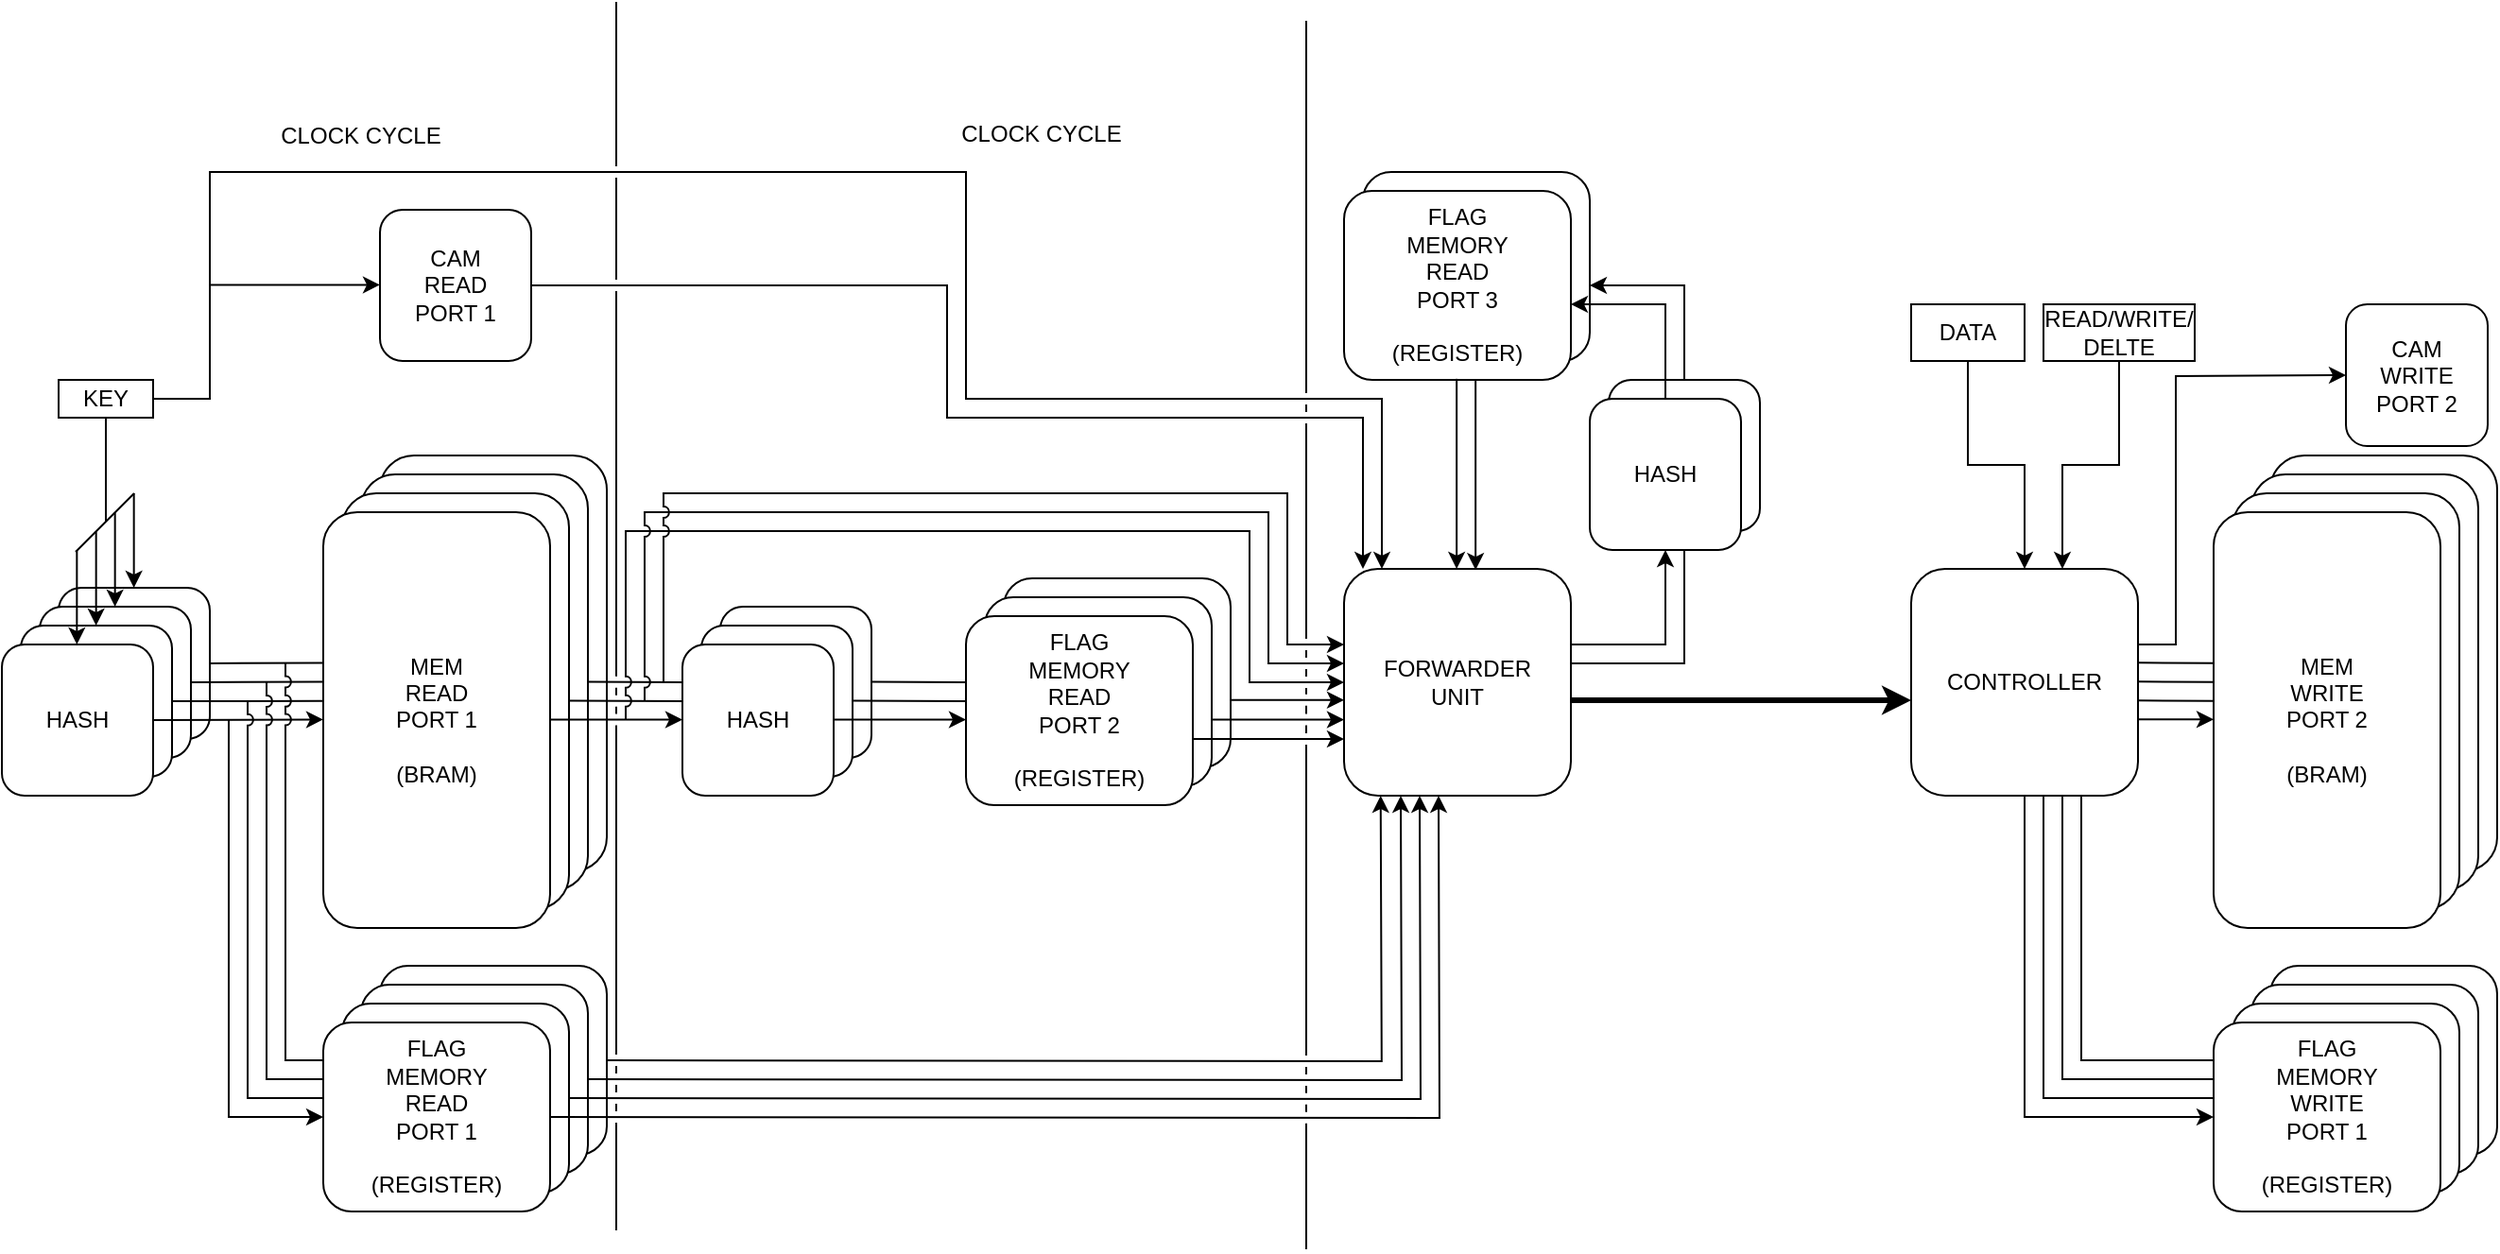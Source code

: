 <mxfile version="26.0.3">
  <diagram name="Seite-1" id="PbYd9qkl-mRTcmLGBThO">
    <mxGraphModel dx="1134" dy="620" grid="1" gridSize="10" guides="1" tooltips="1" connect="1" arrows="1" fold="1" page="1" pageScale="1" pageWidth="827" pageHeight="1169" math="0" shadow="0">
      <root>
        <mxCell id="0" />
        <mxCell id="1" parent="0" />
        <mxCell id="P8xasDIldp5LhnLOjuPv-53" value="MEM i&lt;div&gt;READ&lt;/div&gt;&lt;div&gt;PORT 1&lt;/div&gt;&lt;div&gt;&lt;br&gt;&lt;/div&gt;&lt;div&gt;&lt;span style=&quot;color: rgba(0, 0, 0, 0); font-family: monospace; font-size: 0px; text-align: start; text-wrap: nowrap; background-color: initial;&quot;&gt;%3CmxGraphModel%3E%3Croot%3E%3CmxCell%20id%3D%220%22%2F%3E%3CmxCell%20id%3D%221%22%20parent%3D%220%22%2F%3E%3CmxCell%20id%3D%222%22%20value%3D%22MEM%20i%26lt%3Bdiv%26gt%3BWRITE%26lt%3B%2Fdiv%26gt%3B%26lt%3Bdiv%26gt%3BPORT%201%26lt%3B%2Fdiv%26gt%3B%26lt%3Bdiv%26gt%3B%26lt%3Bbr%26gt%3B%26lt%3B%2Fdiv%26gt%3B%26lt%3Bdiv%26gt%3B(BRAM)%26lt%3B%2Fdiv%26gt%3B%22%20style%3D%22rounded%3D1%3BwhiteSpace%3Dwrap%3Bhtml%3D1%3B%22%20vertex%3D%221%22%20parent%3D%221%22%3E%3CmxGeometry%20x%3D%22810%22%20y%3D%22180%22%20width%3D%22120%22%20height%3D%22210%22%20as%3D%22geometry%22%2F%3E%3C%2FmxCell%3E%3C%2Froot%3E%3C%2FmxGraphModel%3E&lt;/span&gt;(BRAM)&lt;/div&gt;" style="rounded=1;whiteSpace=wrap;html=1;" vertex="1" parent="1">
          <mxGeometry x="450" y="790" width="120" height="220" as="geometry" />
        </mxCell>
        <mxCell id="P8xasDIldp5LhnLOjuPv-54" value="MEM i&lt;div&gt;READ&lt;/div&gt;&lt;div&gt;PORT 1&lt;/div&gt;&lt;div&gt;&lt;br&gt;&lt;/div&gt;&lt;div&gt;&lt;span style=&quot;color: rgba(0, 0, 0, 0); font-family: monospace; font-size: 0px; text-align: start; text-wrap: nowrap; background-color: initial;&quot;&gt;%3CmxGraphModel%3E%3Croot%3E%3CmxCell%20id%3D%220%22%2F%3E%3CmxCell%20id%3D%221%22%20parent%3D%220%22%2F%3E%3CmxCell%20id%3D%222%22%20value%3D%22MEM%20i%26lt%3Bdiv%26gt%3BWRITE%26lt%3B%2Fdiv%26gt%3B%26lt%3Bdiv%26gt%3BPORT%201%26lt%3B%2Fdiv%26gt%3B%26lt%3Bdiv%26gt%3B%26lt%3Bbr%26gt%3B%26lt%3B%2Fdiv%26gt%3B%26lt%3Bdiv%26gt%3B(BRAM)%26lt%3B%2Fdiv%26gt%3B%22%20style%3D%22rounded%3D1%3BwhiteSpace%3Dwrap%3Bhtml%3D1%3B%22%20vertex%3D%221%22%20parent%3D%221%22%3E%3CmxGeometry%20x%3D%22810%22%20y%3D%22180%22%20width%3D%22120%22%20height%3D%22210%22%20as%3D%22geometry%22%2F%3E%3C%2FmxCell%3E%3C%2Froot%3E%3C%2FmxGraphModel%3E&lt;/span&gt;(BRAM)&lt;/div&gt;" style="rounded=1;whiteSpace=wrap;html=1;" vertex="1" parent="1">
          <mxGeometry x="440" y="800" width="120" height="220" as="geometry" />
        </mxCell>
        <mxCell id="P8xasDIldp5LhnLOjuPv-55" value="CONTROLLER" style="rounded=1;whiteSpace=wrap;html=1;" vertex="1" parent="1">
          <mxGeometry x="1260" y="850" width="120" height="120" as="geometry" />
        </mxCell>
        <mxCell id="P8xasDIldp5LhnLOjuPv-56" value="MEM i&lt;div&gt;READ&lt;/div&gt;&lt;div&gt;PORT 1&lt;/div&gt;&lt;div&gt;&lt;br&gt;&lt;/div&gt;&lt;div&gt;&lt;span style=&quot;color: rgba(0, 0, 0, 0); font-family: monospace; font-size: 0px; text-align: start; text-wrap: nowrap; background-color: initial;&quot;&gt;%3CmxGraphModel%3E%3Croot%3E%3CmxCell%20id%3D%220%22%2F%3E%3CmxCell%20id%3D%221%22%20parent%3D%220%22%2F%3E%3CmxCell%20id%3D%222%22%20value%3D%22MEM%20i%26lt%3Bdiv%26gt%3BWRITE%26lt%3B%2Fdiv%26gt%3B%26lt%3Bdiv%26gt%3BPORT%201%26lt%3B%2Fdiv%26gt%3B%26lt%3Bdiv%26gt%3B%26lt%3Bbr%26gt%3B%26lt%3B%2Fdiv%26gt%3B%26lt%3Bdiv%26gt%3B(BRAM)%26lt%3B%2Fdiv%26gt%3B%22%20style%3D%22rounded%3D1%3BwhiteSpace%3Dwrap%3Bhtml%3D1%3B%22%20vertex%3D%221%22%20parent%3D%221%22%3E%3CmxGeometry%20x%3D%22810%22%20y%3D%22180%22%20width%3D%22120%22%20height%3D%22210%22%20as%3D%22geometry%22%2F%3E%3C%2FmxCell%3E%3C%2Froot%3E%3C%2FmxGraphModel%3E&lt;/span&gt;(BRAM)&lt;/div&gt;" style="rounded=1;whiteSpace=wrap;html=1;" vertex="1" parent="1">
          <mxGeometry x="430" y="810" width="120" height="220" as="geometry" />
        </mxCell>
        <mxCell id="P8xasDIldp5LhnLOjuPv-57" value="MEM&lt;div&gt;READ&lt;/div&gt;&lt;div&gt;PORT 1&lt;/div&gt;&lt;div&gt;&lt;br&gt;&lt;/div&gt;&lt;div&gt;&lt;span style=&quot;color: rgba(0, 0, 0, 0); font-family: monospace; font-size: 0px; text-align: start; text-wrap: nowrap; background-color: initial;&quot;&gt;%3CmxGraphModel%3E%3Croot%3E%3CmxCell%20id%3D%220%22%2F%3E%3CmxCell%20id%3D%221%22%20parent%3D%220%22%2F%3E%3CmxCell%20id%3D%222%22%20value%3D%22MEM%20i%26lt%3Bdiv%26gt%3BWRITE%26lt%3B%2Fdiv%26gt%3B%26lt%3Bdiv%26gt%3BPORT%201%26lt%3B%2Fdiv%26gt%3B%26lt%3Bdiv%26gt%3B%26lt%3Bbr%26gt%3B%26lt%3B%2Fdiv%26gt%3B%26lt%3Bdiv%26gt%3B(BRAM)%26lt%3B%2Fdiv%26gt%3B%22%20style%3D%22rounded%3D1%3BwhiteSpace%3Dwrap%3Bhtml%3D1%3B%22%20vertex%3D%221%22%20parent%3D%221%22%3E%3CmxGeometry%20x%3D%22810%22%20y%3D%22180%22%20width%3D%22120%22%20height%3D%22210%22%20as%3D%22geometry%22%2F%3E%3C%2FmxCell%3E%3C%2Froot%3E%3C%2FmxGraphModel%3E&lt;/span&gt;(BRAM)&lt;/div&gt;" style="rounded=1;whiteSpace=wrap;html=1;" vertex="1" parent="1">
          <mxGeometry x="420" y="820" width="120" height="220" as="geometry" />
        </mxCell>
        <mxCell id="P8xasDIldp5LhnLOjuPv-58" value="HASH" style="rounded=1;whiteSpace=wrap;html=1;" vertex="1" parent="1">
          <mxGeometry x="280" y="860" width="80" height="80" as="geometry" />
        </mxCell>
        <mxCell id="P8xasDIldp5LhnLOjuPv-59" value="HASH" style="rounded=1;whiteSpace=wrap;html=1;" vertex="1" parent="1">
          <mxGeometry x="270" y="870" width="80" height="80" as="geometry" />
        </mxCell>
        <mxCell id="P8xasDIldp5LhnLOjuPv-60" value="HASH" style="rounded=1;whiteSpace=wrap;html=1;" vertex="1" parent="1">
          <mxGeometry x="260" y="880" width="80" height="80" as="geometry" />
        </mxCell>
        <mxCell id="P8xasDIldp5LhnLOjuPv-61" value="HASH" style="rounded=1;whiteSpace=wrap;html=1;" vertex="1" parent="1">
          <mxGeometry x="250" y="890" width="80" height="80" as="geometry" />
        </mxCell>
        <mxCell id="P8xasDIldp5LhnLOjuPv-62" value="MEM i&lt;div&gt;READ&lt;/div&gt;&lt;div&gt;PORT 1&lt;/div&gt;&lt;div&gt;&lt;br&gt;&lt;/div&gt;&lt;div&gt;&lt;span style=&quot;color: rgba(0, 0, 0, 0); font-family: monospace; font-size: 0px; text-align: start; text-wrap: nowrap; background-color: initial;&quot;&gt;%3CmxGraphModel%3E%3Croot%3E%3CmxCell%20id%3D%220%22%2F%3E%3CmxCell%20id%3D%221%22%20parent%3D%220%22%2F%3E%3CmxCell%20id%3D%222%22%20value%3D%22MEM%20i%26lt%3Bdiv%26gt%3BWRITE%26lt%3B%2Fdiv%26gt%3B%26lt%3Bdiv%26gt%3BPORT%201%26lt%3B%2Fdiv%26gt%3B%26lt%3Bdiv%26gt%3B%26lt%3Bbr%26gt%3B%26lt%3B%2Fdiv%26gt%3B%26lt%3Bdiv%26gt%3B(BRAM)%26lt%3B%2Fdiv%26gt%3B%22%20style%3D%22rounded%3D1%3BwhiteSpace%3Dwrap%3Bhtml%3D1%3B%22%20vertex%3D%221%22%20parent%3D%221%22%3E%3CmxGeometry%20x%3D%22810%22%20y%3D%22180%22%20width%3D%22120%22%20height%3D%22210%22%20as%3D%22geometry%22%2F%3E%3C%2FmxCell%3E%3C%2Froot%3E%3C%2FmxGraphModel%3E&lt;/span&gt;(BRAM)&lt;/div&gt;" style="rounded=1;whiteSpace=wrap;html=1;" vertex="1" parent="1">
          <mxGeometry x="1450" y="790" width="120" height="220" as="geometry" />
        </mxCell>
        <mxCell id="P8xasDIldp5LhnLOjuPv-63" value="MEM i&lt;div&gt;READ&lt;/div&gt;&lt;div&gt;PORT 1&lt;/div&gt;&lt;div&gt;&lt;br&gt;&lt;/div&gt;&lt;div&gt;&lt;span style=&quot;color: rgba(0, 0, 0, 0); font-family: monospace; font-size: 0px; text-align: start; text-wrap: nowrap; background-color: initial;&quot;&gt;%3CmxGraphModel%3E%3Croot%3E%3CmxCell%20id%3D%220%22%2F%3E%3CmxCell%20id%3D%221%22%20parent%3D%220%22%2F%3E%3CmxCell%20id%3D%222%22%20value%3D%22MEM%20i%26lt%3Bdiv%26gt%3BWRITE%26lt%3B%2Fdiv%26gt%3B%26lt%3Bdiv%26gt%3BPORT%201%26lt%3B%2Fdiv%26gt%3B%26lt%3Bdiv%26gt%3B%26lt%3Bbr%26gt%3B%26lt%3B%2Fdiv%26gt%3B%26lt%3Bdiv%26gt%3B(BRAM)%26lt%3B%2Fdiv%26gt%3B%22%20style%3D%22rounded%3D1%3BwhiteSpace%3Dwrap%3Bhtml%3D1%3B%22%20vertex%3D%221%22%20parent%3D%221%22%3E%3CmxGeometry%20x%3D%22810%22%20y%3D%22180%22%20width%3D%22120%22%20height%3D%22210%22%20as%3D%22geometry%22%2F%3E%3C%2FmxCell%3E%3C%2Froot%3E%3C%2FmxGraphModel%3E&lt;/span&gt;(BRAM)&lt;/div&gt;" style="rounded=1;whiteSpace=wrap;html=1;" vertex="1" parent="1">
          <mxGeometry x="1440" y="800" width="120" height="220" as="geometry" />
        </mxCell>
        <mxCell id="P8xasDIldp5LhnLOjuPv-64" value="MEM i&lt;div&gt;READ&lt;/div&gt;&lt;div&gt;PORT 1&lt;/div&gt;&lt;div&gt;&lt;br&gt;&lt;/div&gt;&lt;div&gt;&lt;span style=&quot;color: rgba(0, 0, 0, 0); font-family: monospace; font-size: 0px; text-align: start; text-wrap: nowrap; background-color: initial;&quot;&gt;%3CmxGraphModel%3E%3Croot%3E%3CmxCell%20id%3D%220%22%2F%3E%3CmxCell%20id%3D%221%22%20parent%3D%220%22%2F%3E%3CmxCell%20id%3D%222%22%20value%3D%22MEM%20i%26lt%3Bdiv%26gt%3BWRITE%26lt%3B%2Fdiv%26gt%3B%26lt%3Bdiv%26gt%3BPORT%201%26lt%3B%2Fdiv%26gt%3B%26lt%3Bdiv%26gt%3B%26lt%3Bbr%26gt%3B%26lt%3B%2Fdiv%26gt%3B%26lt%3Bdiv%26gt%3B(BRAM)%26lt%3B%2Fdiv%26gt%3B%22%20style%3D%22rounded%3D1%3BwhiteSpace%3Dwrap%3Bhtml%3D1%3B%22%20vertex%3D%221%22%20parent%3D%221%22%3E%3CmxGeometry%20x%3D%22810%22%20y%3D%22180%22%20width%3D%22120%22%20height%3D%22210%22%20as%3D%22geometry%22%2F%3E%3C%2FmxCell%3E%3C%2Froot%3E%3C%2FmxGraphModel%3E&lt;/span&gt;(BRAM)&lt;/div&gt;" style="rounded=1;whiteSpace=wrap;html=1;" vertex="1" parent="1">
          <mxGeometry x="1430" y="810" width="120" height="220" as="geometry" />
        </mxCell>
        <mxCell id="P8xasDIldp5LhnLOjuPv-65" value="MEM&lt;div&gt;WRITE&lt;/div&gt;&lt;div&gt;PORT 2&lt;/div&gt;&lt;div&gt;&lt;br&gt;&lt;/div&gt;&lt;div&gt;&lt;span style=&quot;color: rgba(0, 0, 0, 0); font-family: monospace; font-size: 0px; text-align: start; text-wrap: nowrap; background-color: initial;&quot;&gt;%3CmxGraphModel%3E%3Croot%3E%3CmxCell%20id%3D%220%22%2F%3E%3CmxCell%20id%3D%221%22%20parent%3D%220%22%2F%3E%3CmxCell%20id%3D%222%22%20value%3D%22MEM%20i%26lt%3Bdiv%26gt%3BWRITE%26lt%3B%2Fdiv%26gt%3B%26lt%3Bdiv%26gt%3BPORT%201%26lt%3B%2Fdiv%26gt%3B%26lt%3Bdiv%26gt%3B%26lt%3Bbr%26gt%3B%26lt%3B%2Fdiv%26gt%3B%26lt%3Bdiv%26gt%3B(BRAM)%26lt%3B%2Fdiv%26gt%3B%22%20style%3D%22rounded%3D1%3BwhiteSpace%3Dwrap%3Bhtml%3D1%3B%22%20vertex%3D%221%22%20parent%3D%221%22%3E%3CmxGeometry%20x%3D%22810%22%20y%3D%22180%22%20width%3D%22120%22%20height%3D%22210%22%20as%3D%22geometry%22%2F%3E%3C%2FmxCell%3E%3C%2Froot%3E%3C%2FmxGraphModel%3E&lt;/span&gt;(BRAM)&lt;/div&gt;" style="rounded=1;whiteSpace=wrap;html=1;" vertex="1" parent="1">
          <mxGeometry x="1420" y="820" width="120" height="220" as="geometry" />
        </mxCell>
        <mxCell id="P8xasDIldp5LhnLOjuPv-66" value="FLAG&lt;div&gt;MEMORY&lt;/div&gt;&lt;div&gt;READ&lt;/div&gt;&lt;div&gt;PORT 1&lt;/div&gt;&lt;div&gt;&lt;br&gt;&lt;/div&gt;&lt;div&gt;(REGISTER)&lt;/div&gt;" style="rounded=1;whiteSpace=wrap;html=1;" vertex="1" parent="1">
          <mxGeometry x="780" y="855" width="120" height="100" as="geometry" />
        </mxCell>
        <mxCell id="P8xasDIldp5LhnLOjuPv-67" value="FLAG&lt;div&gt;MEMORY&lt;/div&gt;&lt;div&gt;READ&lt;/div&gt;&lt;div&gt;PORT 1&lt;/div&gt;&lt;div&gt;&lt;br&gt;&lt;/div&gt;&lt;div&gt;(REGISTER)&lt;/div&gt;" style="rounded=1;whiteSpace=wrap;html=1;" vertex="1" parent="1">
          <mxGeometry x="770" y="865" width="120" height="100" as="geometry" />
        </mxCell>
        <mxCell id="P8xasDIldp5LhnLOjuPv-68" value="FLAG&lt;div&gt;MEMORY&lt;/div&gt;&lt;div&gt;READ&lt;/div&gt;&lt;div&gt;PORT 2&lt;/div&gt;&lt;div&gt;&lt;br&gt;&lt;/div&gt;&lt;div&gt;(REGISTER)&lt;/div&gt;" style="rounded=1;whiteSpace=wrap;html=1;" vertex="1" parent="1">
          <mxGeometry x="760" y="875" width="120" height="100" as="geometry" />
        </mxCell>
        <mxCell id="P8xasDIldp5LhnLOjuPv-69" value="FLAG&lt;div&gt;MEMORY&lt;/div&gt;&lt;div&gt;READ&lt;/div&gt;&lt;div&gt;PORT 1&lt;/div&gt;&lt;div&gt;&lt;br&gt;&lt;/div&gt;&lt;div&gt;(REGISTER)&lt;/div&gt;" style="rounded=1;whiteSpace=wrap;html=1;" vertex="1" parent="1">
          <mxGeometry x="450" y="1060" width="120" height="100" as="geometry" />
        </mxCell>
        <mxCell id="P8xasDIldp5LhnLOjuPv-70" value="FLAG&lt;div&gt;MEMORY&lt;/div&gt;&lt;div&gt;READ&lt;/div&gt;&lt;div&gt;PORT 1&lt;/div&gt;&lt;div&gt;&lt;br&gt;&lt;/div&gt;&lt;div&gt;(REGISTER)&lt;/div&gt;" style="rounded=1;whiteSpace=wrap;html=1;" vertex="1" parent="1">
          <mxGeometry x="440" y="1070" width="120" height="100" as="geometry" />
        </mxCell>
        <mxCell id="P8xasDIldp5LhnLOjuPv-71" value="FLAG&lt;div&gt;MEMORY&lt;/div&gt;&lt;div&gt;READ&lt;/div&gt;&lt;div&gt;PORT 1&lt;/div&gt;&lt;div&gt;&lt;br&gt;&lt;/div&gt;&lt;div&gt;(REGISTER)&lt;/div&gt;" style="rounded=1;whiteSpace=wrap;html=1;" vertex="1" parent="1">
          <mxGeometry x="430" y="1080" width="120" height="100" as="geometry" />
        </mxCell>
        <mxCell id="P8xasDIldp5LhnLOjuPv-72" value="FLAG&lt;div&gt;MEMORY&lt;/div&gt;&lt;div&gt;READ&lt;/div&gt;&lt;div&gt;PORT 1&lt;/div&gt;&lt;div&gt;&lt;br&gt;&lt;/div&gt;&lt;div&gt;(REGISTER)&lt;/div&gt;" style="rounded=1;whiteSpace=wrap;html=1;" vertex="1" parent="1">
          <mxGeometry x="420" y="1090" width="120" height="100" as="geometry" />
        </mxCell>
        <mxCell id="P8xasDIldp5LhnLOjuPv-73" value="FLAG&lt;div&gt;MEMORY&lt;/div&gt;&lt;div&gt;READ&lt;/div&gt;&lt;div&gt;PORT 1&lt;/div&gt;&lt;div&gt;&lt;br&gt;&lt;/div&gt;&lt;div&gt;(REGISTER)&lt;/div&gt;" style="rounded=1;whiteSpace=wrap;html=1;" vertex="1" parent="1">
          <mxGeometry x="1450" y="1060" width="120" height="100" as="geometry" />
        </mxCell>
        <mxCell id="P8xasDIldp5LhnLOjuPv-74" value="FLAG&lt;div&gt;MEMORY&lt;/div&gt;&lt;div&gt;READ&lt;/div&gt;&lt;div&gt;PORT 1&lt;/div&gt;&lt;div&gt;&lt;br&gt;&lt;/div&gt;&lt;div&gt;(REGISTER)&lt;/div&gt;" style="rounded=1;whiteSpace=wrap;html=1;" vertex="1" parent="1">
          <mxGeometry x="1440" y="1070" width="120" height="100" as="geometry" />
        </mxCell>
        <mxCell id="P8xasDIldp5LhnLOjuPv-75" value="FLAG&lt;div&gt;MEMORY&lt;/div&gt;&lt;div&gt;READ&lt;/div&gt;&lt;div&gt;PORT 1&lt;/div&gt;&lt;div&gt;&lt;br&gt;&lt;/div&gt;&lt;div&gt;(REGISTER)&lt;/div&gt;" style="rounded=1;whiteSpace=wrap;html=1;" vertex="1" parent="1">
          <mxGeometry x="1430" y="1080" width="120" height="100" as="geometry" />
        </mxCell>
        <mxCell id="P8xasDIldp5LhnLOjuPv-76" value="FLAG&lt;div&gt;MEMORY&lt;/div&gt;&lt;div&gt;WRITE&lt;/div&gt;&lt;div&gt;PORT 1&lt;/div&gt;&lt;div&gt;&lt;br&gt;&lt;/div&gt;&lt;div&gt;(REGISTER)&lt;/div&gt;" style="rounded=1;whiteSpace=wrap;html=1;" vertex="1" parent="1">
          <mxGeometry x="1420" y="1090" width="120" height="100" as="geometry" />
        </mxCell>
        <mxCell id="P8xasDIldp5LhnLOjuPv-77" value="HASH" style="rounded=1;whiteSpace=wrap;html=1;" vertex="1" parent="1">
          <mxGeometry x="630" y="870" width="80" height="80" as="geometry" />
        </mxCell>
        <mxCell id="P8xasDIldp5LhnLOjuPv-78" value="HASH" style="rounded=1;whiteSpace=wrap;html=1;" vertex="1" parent="1">
          <mxGeometry x="620" y="880" width="80" height="80" as="geometry" />
        </mxCell>
        <mxCell id="P8xasDIldp5LhnLOjuPv-79" value="HASH" style="rounded=1;whiteSpace=wrap;html=1;" vertex="1" parent="1">
          <mxGeometry x="610" y="890" width="80" height="80" as="geometry" />
        </mxCell>
        <mxCell id="P8xasDIldp5LhnLOjuPv-80" value="" style="endArrow=classic;html=1;rounded=0;" edge="1" parent="1">
          <mxGeometry width="50" height="50" relative="1" as="geometry">
            <mxPoint x="540" y="929.8" as="sourcePoint" />
            <mxPoint x="610" y="929.8" as="targetPoint" />
          </mxGeometry>
        </mxCell>
        <mxCell id="P8xasDIldp5LhnLOjuPv-81" value="" style="endArrow=none;html=1;rounded=0;" edge="1" parent="1">
          <mxGeometry width="50" height="50" relative="1" as="geometry">
            <mxPoint x="550" y="919.8" as="sourcePoint" />
            <mxPoint x="610" y="920" as="targetPoint" />
          </mxGeometry>
        </mxCell>
        <mxCell id="P8xasDIldp5LhnLOjuPv-82" value="" style="endArrow=none;html=1;rounded=0;" edge="1" parent="1">
          <mxGeometry width="50" height="50" relative="1" as="geometry">
            <mxPoint x="560" y="909.8" as="sourcePoint" />
            <mxPoint x="610" y="910" as="targetPoint" />
          </mxGeometry>
        </mxCell>
        <mxCell id="P8xasDIldp5LhnLOjuPv-83" value="" style="endArrow=none;html=1;rounded=0;" edge="1" parent="1">
          <mxGeometry width="50" height="50" relative="1" as="geometry">
            <mxPoint x="340" y="920" as="sourcePoint" />
            <mxPoint x="420" y="919.91" as="targetPoint" />
          </mxGeometry>
        </mxCell>
        <mxCell id="P8xasDIldp5LhnLOjuPv-84" value="" style="endArrow=classic;html=1;rounded=0;" edge="1" parent="1">
          <mxGeometry width="50" height="50" relative="1" as="geometry">
            <mxPoint x="330" y="930" as="sourcePoint" />
            <mxPoint x="420" y="929.71" as="targetPoint" />
          </mxGeometry>
        </mxCell>
        <mxCell id="P8xasDIldp5LhnLOjuPv-85" value="" style="endArrow=none;html=1;rounded=0;" edge="1" parent="1">
          <mxGeometry width="50" height="50" relative="1" as="geometry">
            <mxPoint x="360" y="900" as="sourcePoint" />
            <mxPoint x="420" y="899.71" as="targetPoint" />
          </mxGeometry>
        </mxCell>
        <mxCell id="P8xasDIldp5LhnLOjuPv-86" value="" style="endArrow=none;html=1;rounded=0;" edge="1" parent="1">
          <mxGeometry width="50" height="50" relative="1" as="geometry">
            <mxPoint x="350" y="910" as="sourcePoint" />
            <mxPoint x="420" y="909.71" as="targetPoint" />
          </mxGeometry>
        </mxCell>
        <mxCell id="P8xasDIldp5LhnLOjuPv-87" value="" style="endArrow=classic;html=1;rounded=0;" edge="1" parent="1">
          <mxGeometry width="50" height="50" relative="1" as="geometry">
            <mxPoint x="690" y="929.76" as="sourcePoint" />
            <mxPoint x="760" y="929.76" as="targetPoint" />
          </mxGeometry>
        </mxCell>
        <mxCell id="P8xasDIldp5LhnLOjuPv-88" value="" style="endArrow=none;html=1;rounded=0;" edge="1" parent="1">
          <mxGeometry width="50" height="50" relative="1" as="geometry">
            <mxPoint x="700" y="919.76" as="sourcePoint" />
            <mxPoint x="760" y="919.96" as="targetPoint" />
          </mxGeometry>
        </mxCell>
        <mxCell id="P8xasDIldp5LhnLOjuPv-89" value="" style="endArrow=none;html=1;rounded=0;" edge="1" parent="1">
          <mxGeometry width="50" height="50" relative="1" as="geometry">
            <mxPoint x="710" y="909.76" as="sourcePoint" />
            <mxPoint x="760" y="909.96" as="targetPoint" />
          </mxGeometry>
        </mxCell>
        <mxCell id="P8xasDIldp5LhnLOjuPv-90" value="" style="endArrow=classic;html=1;rounded=0;" edge="1" parent="1">
          <mxGeometry width="50" height="50" relative="1" as="geometry">
            <mxPoint x="880" y="940.0" as="sourcePoint" />
            <mxPoint x="960" y="940.0" as="targetPoint" />
          </mxGeometry>
        </mxCell>
        <mxCell id="P8xasDIldp5LhnLOjuPv-91" value="" style="endArrow=classic;html=1;rounded=0;" edge="1" parent="1">
          <mxGeometry width="50" height="50" relative="1" as="geometry">
            <mxPoint x="890" y="929.79" as="sourcePoint" />
            <mxPoint x="960" y="929.79" as="targetPoint" />
          </mxGeometry>
        </mxCell>
        <mxCell id="P8xasDIldp5LhnLOjuPv-92" value="" style="endArrow=classic;html=1;rounded=0;" edge="1" parent="1">
          <mxGeometry width="50" height="50" relative="1" as="geometry">
            <mxPoint x="900" y="919.37" as="sourcePoint" />
            <mxPoint x="960" y="919.37" as="targetPoint" />
          </mxGeometry>
        </mxCell>
        <mxCell id="P8xasDIldp5LhnLOjuPv-93" value="" style="endArrow=classic;html=1;rounded=0;edgeStyle=orthogonalEdgeStyle;entryX=0.176;entryY=1.001;entryDx=0;entryDy=0;entryPerimeter=0;" edge="1" parent="1">
          <mxGeometry width="50" height="50" relative="1" as="geometry">
            <mxPoint x="570" y="1110" as="sourcePoint" />
            <mxPoint x="979.36" y="970" as="targetPoint" />
          </mxGeometry>
        </mxCell>
        <mxCell id="P8xasDIldp5LhnLOjuPv-94" value="" style="endArrow=classic;html=1;rounded=0;edgeStyle=orthogonalEdgeStyle;" edge="1" parent="1">
          <mxGeometry width="50" height="50" relative="1" as="geometry">
            <mxPoint x="560" y="1120" as="sourcePoint" />
            <mxPoint x="990" y="970" as="targetPoint" />
          </mxGeometry>
        </mxCell>
        <mxCell id="P8xasDIldp5LhnLOjuPv-95" value="" style="endArrow=classic;html=1;rounded=0;edgeStyle=orthogonalEdgeStyle;" edge="1" parent="1">
          <mxGeometry width="50" height="50" relative="1" as="geometry">
            <mxPoint x="550" y="1130" as="sourcePoint" />
            <mxPoint x="1000" y="970" as="targetPoint" />
          </mxGeometry>
        </mxCell>
        <mxCell id="P8xasDIldp5LhnLOjuPv-96" value="" style="endArrow=classic;html=1;rounded=0;edgeStyle=orthogonalEdgeStyle;" edge="1" parent="1">
          <mxGeometry width="50" height="50" relative="1" as="geometry">
            <mxPoint x="540" y="1140" as="sourcePoint" />
            <mxPoint x="1010" y="970" as="targetPoint" />
          </mxGeometry>
        </mxCell>
        <mxCell id="P8xasDIldp5LhnLOjuPv-97" value="" style="endArrow=none;html=1;rounded=0;startArrow=classic;startFill=1;" edge="1" parent="1">
          <mxGeometry width="50" height="50" relative="1" as="geometry">
            <mxPoint x="1420" y="1140" as="sourcePoint" />
            <mxPoint x="1320" y="970" as="targetPoint" />
            <Array as="points">
              <mxPoint x="1320" y="1140" />
            </Array>
          </mxGeometry>
        </mxCell>
        <mxCell id="P8xasDIldp5LhnLOjuPv-98" value="" style="endArrow=classic;html=1;rounded=0;" edge="1" parent="1">
          <mxGeometry width="50" height="50" relative="1" as="geometry">
            <mxPoint x="1380" y="929.66" as="sourcePoint" />
            <mxPoint x="1420" y="929.66" as="targetPoint" />
          </mxGeometry>
        </mxCell>
        <mxCell id="P8xasDIldp5LhnLOjuPv-99" value="" style="endArrow=none;html=1;rounded=0;" edge="1" parent="1">
          <mxGeometry width="50" height="50" relative="1" as="geometry">
            <mxPoint x="1380" y="919.66" as="sourcePoint" />
            <mxPoint x="1420" y="919.86" as="targetPoint" />
          </mxGeometry>
        </mxCell>
        <mxCell id="P8xasDIldp5LhnLOjuPv-100" value="" style="endArrow=none;html=1;rounded=0;" edge="1" parent="1">
          <mxGeometry width="50" height="50" relative="1" as="geometry">
            <mxPoint x="1380" y="909.66" as="sourcePoint" />
            <mxPoint x="1420" y="909.86" as="targetPoint" />
          </mxGeometry>
        </mxCell>
        <mxCell id="P8xasDIldp5LhnLOjuPv-101" value="" style="endArrow=none;html=1;rounded=0;" edge="1" parent="1">
          <mxGeometry width="50" height="50" relative="1" as="geometry">
            <mxPoint x="1380" y="899.66" as="sourcePoint" />
            <mxPoint x="1420" y="899.86" as="targetPoint" />
          </mxGeometry>
        </mxCell>
        <mxCell id="P8xasDIldp5LhnLOjuPv-102" value="" style="endArrow=none;html=1;rounded=0;startArrow=none;startFill=0;" edge="1" parent="1">
          <mxGeometry width="50" height="50" relative="1" as="geometry">
            <mxPoint x="1420" y="1130" as="sourcePoint" />
            <mxPoint x="1330" y="970" as="targetPoint" />
            <Array as="points">
              <mxPoint x="1330" y="1130" />
            </Array>
          </mxGeometry>
        </mxCell>
        <mxCell id="P8xasDIldp5LhnLOjuPv-103" value="" style="endArrow=none;html=1;rounded=0;startArrow=none;startFill=0;" edge="1" parent="1">
          <mxGeometry width="50" height="50" relative="1" as="geometry">
            <mxPoint x="1420" y="1120" as="sourcePoint" />
            <mxPoint x="1340" y="970" as="targetPoint" />
            <Array as="points">
              <mxPoint x="1340" y="1120" />
            </Array>
          </mxGeometry>
        </mxCell>
        <mxCell id="P8xasDIldp5LhnLOjuPv-104" value="" style="endArrow=none;html=1;rounded=0;startArrow=none;startFill=0;" edge="1" parent="1">
          <mxGeometry width="50" height="50" relative="1" as="geometry">
            <mxPoint x="1420" y="1110" as="sourcePoint" />
            <mxPoint x="1350" y="970" as="targetPoint" />
            <Array as="points">
              <mxPoint x="1350" y="1110" />
            </Array>
          </mxGeometry>
        </mxCell>
        <mxCell id="P8xasDIldp5LhnLOjuPv-105" value="" style="endArrow=classic;html=1;rounded=0;" edge="1" parent="1">
          <mxGeometry width="50" height="50" relative="1" as="geometry">
            <mxPoint x="370" y="930" as="sourcePoint" />
            <mxPoint x="420" y="1140" as="targetPoint" />
            <Array as="points">
              <mxPoint x="370" y="1140" />
            </Array>
          </mxGeometry>
        </mxCell>
        <mxCell id="P8xasDIldp5LhnLOjuPv-106" value="" style="endArrow=none;html=1;rounded=0;endFill=0;startArrow=none;startFill=0;jumpStyle=arc;" edge="1" parent="1">
          <mxGeometry width="50" height="50" relative="1" as="geometry">
            <mxPoint x="380" y="920" as="sourcePoint" />
            <mxPoint x="420" y="1130" as="targetPoint" />
            <Array as="points">
              <mxPoint x="380" y="1130" />
            </Array>
          </mxGeometry>
        </mxCell>
        <mxCell id="P8xasDIldp5LhnLOjuPv-107" value="" style="endArrow=none;html=1;rounded=0;endFill=0;startArrow=none;startFill=0;jumpStyle=arc;" edge="1" parent="1">
          <mxGeometry width="50" height="50" relative="1" as="geometry">
            <mxPoint x="390" y="910" as="sourcePoint" />
            <mxPoint x="420" y="1120" as="targetPoint" />
            <Array as="points">
              <mxPoint x="390" y="1120" />
            </Array>
          </mxGeometry>
        </mxCell>
        <mxCell id="P8xasDIldp5LhnLOjuPv-108" value="" style="endArrow=none;html=1;rounded=0;endFill=0;startArrow=none;startFill=0;jumpStyle=arc;" edge="1" parent="1">
          <mxGeometry width="50" height="50" relative="1" as="geometry">
            <mxPoint x="400" y="900" as="sourcePoint" />
            <mxPoint x="420" y="1110" as="targetPoint" />
            <Array as="points">
              <mxPoint x="400" y="1110" />
            </Array>
          </mxGeometry>
        </mxCell>
        <mxCell id="P8xasDIldp5LhnLOjuPv-109" value="KEY" style="text;html=1;align=center;verticalAlign=middle;whiteSpace=wrap;rounded=0;" vertex="1" parent="1">
          <mxGeometry x="280" y="740" width="50" height="40" as="geometry" />
        </mxCell>
        <mxCell id="P8xasDIldp5LhnLOjuPv-110" value="" style="endArrow=none;html=1;rounded=0;" edge="1" parent="1">
          <mxGeometry width="50" height="50" relative="1" as="geometry">
            <mxPoint x="289" y="841" as="sourcePoint" />
            <mxPoint x="320" y="810" as="targetPoint" />
          </mxGeometry>
        </mxCell>
        <mxCell id="P8xasDIldp5LhnLOjuPv-111" value="" style="endArrow=classic;html=1;rounded=0;" edge="1" parent="1">
          <mxGeometry width="50" height="50" relative="1" as="geometry">
            <mxPoint x="289.67" y="840" as="sourcePoint" />
            <mxPoint x="289.67" y="890" as="targetPoint" />
          </mxGeometry>
        </mxCell>
        <mxCell id="P8xasDIldp5LhnLOjuPv-112" value="" style="endArrow=classic;html=1;rounded=0;" edge="1" parent="1">
          <mxGeometry width="50" height="50" relative="1" as="geometry">
            <mxPoint x="299.83" y="830" as="sourcePoint" />
            <mxPoint x="299.83" y="880" as="targetPoint" />
          </mxGeometry>
        </mxCell>
        <mxCell id="P8xasDIldp5LhnLOjuPv-113" value="" style="endArrow=classic;html=1;rounded=0;" edge="1" parent="1">
          <mxGeometry width="50" height="50" relative="1" as="geometry">
            <mxPoint x="309.83" y="820" as="sourcePoint" />
            <mxPoint x="309.83" y="870" as="targetPoint" />
          </mxGeometry>
        </mxCell>
        <mxCell id="P8xasDIldp5LhnLOjuPv-114" value="" style="endArrow=classic;html=1;rounded=0;" edge="1" parent="1">
          <mxGeometry width="50" height="50" relative="1" as="geometry">
            <mxPoint x="319.83" y="810" as="sourcePoint" />
            <mxPoint x="319.83" y="860" as="targetPoint" />
          </mxGeometry>
        </mxCell>
        <mxCell id="P8xasDIldp5LhnLOjuPv-115" value="" style="endArrow=none;html=1;rounded=0;entryX=0.5;entryY=1;entryDx=0;entryDy=0;" edge="1" parent="1" target="P8xasDIldp5LhnLOjuPv-120">
          <mxGeometry width="50" height="50" relative="1" as="geometry">
            <mxPoint x="305" y="825" as="sourcePoint" />
            <mxPoint x="305" y="772" as="targetPoint" />
          </mxGeometry>
        </mxCell>
        <mxCell id="P8xasDIldp5LhnLOjuPv-116" value="" style="endArrow=classic;html=1;rounded=0;" edge="1" parent="1">
          <mxGeometry width="50" height="50" relative="1" as="geometry">
            <mxPoint x="330" y="760" as="sourcePoint" />
            <mxPoint x="980" y="850" as="targetPoint" />
            <Array as="points">
              <mxPoint x="360" y="760" />
              <mxPoint x="360" y="640" />
              <mxPoint x="470" y="640" />
              <mxPoint x="580" y="640" />
              <mxPoint x="760" y="640" />
              <mxPoint x="760" y="720" />
              <mxPoint x="760" y="760" />
              <mxPoint x="980" y="760" />
            </Array>
          </mxGeometry>
        </mxCell>
        <mxCell id="P8xasDIldp5LhnLOjuPv-117" value="DATA" style="text;html=1;align=center;verticalAlign=middle;whiteSpace=wrap;rounded=0;strokeColor=default;" vertex="1" parent="1">
          <mxGeometry x="1260" y="710" width="60" height="30" as="geometry" />
        </mxCell>
        <mxCell id="P8xasDIldp5LhnLOjuPv-118" style="edgeStyle=orthogonalEdgeStyle;rounded=0;orthogonalLoop=1;jettySize=auto;html=1;" edge="1" parent="1" source="P8xasDIldp5LhnLOjuPv-119">
          <mxGeometry relative="1" as="geometry">
            <mxPoint x="1340" y="850" as="targetPoint" />
            <Array as="points">
              <mxPoint x="1370" y="795" />
              <mxPoint x="1340" y="795" />
              <mxPoint x="1340" y="850" />
            </Array>
          </mxGeometry>
        </mxCell>
        <mxCell id="P8xasDIldp5LhnLOjuPv-119" value="READ/WRITE/&lt;div&gt;DELTE&lt;/div&gt;" style="text;html=1;align=center;verticalAlign=middle;whiteSpace=wrap;rounded=0;strokeColor=default;" vertex="1" parent="1">
          <mxGeometry x="1330" y="710" width="80" height="30" as="geometry" />
        </mxCell>
        <mxCell id="P8xasDIldp5LhnLOjuPv-120" value="" style="rounded=0;whiteSpace=wrap;html=1;fillColor=none;" vertex="1" parent="1">
          <mxGeometry x="280" y="750" width="50" height="20" as="geometry" />
        </mxCell>
        <mxCell id="P8xasDIldp5LhnLOjuPv-121" style="edgeStyle=orthogonalEdgeStyle;rounded=0;orthogonalLoop=1;jettySize=auto;html=1;" edge="1" parent="1" source="P8xasDIldp5LhnLOjuPv-117">
          <mxGeometry relative="1" as="geometry">
            <mxPoint x="1320" y="850" as="targetPoint" />
            <Array as="points">
              <mxPoint x="1290" y="795" />
              <mxPoint x="1320" y="795" />
              <mxPoint x="1320" y="850" />
            </Array>
          </mxGeometry>
        </mxCell>
        <mxCell id="P8xasDIldp5LhnLOjuPv-122" value="&lt;div&gt;CAM&lt;/div&gt;&lt;div&gt;READ&lt;/div&gt;&lt;div&gt;PORT 1&lt;/div&gt;" style="rounded=1;whiteSpace=wrap;html=1;" vertex="1" parent="1">
          <mxGeometry x="450" y="660" width="80" height="80" as="geometry" />
        </mxCell>
        <mxCell id="P8xasDIldp5LhnLOjuPv-125" value="&lt;div&gt;CAM&lt;/div&gt;&lt;div&gt;&lt;span style=&quot;background-color: initial;&quot;&gt;WRITE&lt;/span&gt;&lt;br&gt;&lt;/div&gt;&lt;div&gt;PORT 2&lt;/div&gt;" style="rounded=1;whiteSpace=wrap;html=1;" vertex="1" parent="1">
          <mxGeometry x="1490" y="710" width="75" height="75" as="geometry" />
        </mxCell>
        <mxCell id="P8xasDIldp5LhnLOjuPv-126" value="" style="endArrow=classic;html=1;rounded=0;entryX=0;entryY=0.5;entryDx=0;entryDy=0;endFill=1;" edge="1" parent="1" target="P8xasDIldp5LhnLOjuPv-125">
          <mxGeometry width="50" height="50" relative="1" as="geometry">
            <mxPoint x="1380" y="890" as="sourcePoint" />
            <mxPoint x="1400" y="750" as="targetPoint" />
            <Array as="points">
              <mxPoint x="1400" y="890" />
              <mxPoint x="1400" y="748" />
            </Array>
          </mxGeometry>
        </mxCell>
        <mxCell id="P8xasDIldp5LhnLOjuPv-127" value="FORWARDER&lt;div&gt;UNIT&lt;/div&gt;" style="rounded=1;whiteSpace=wrap;html=1;" vertex="1" parent="1">
          <mxGeometry x="960" y="850" width="120" height="120" as="geometry" />
        </mxCell>
        <mxCell id="P8xasDIldp5LhnLOjuPv-128" value="HASH" style="rounded=1;whiteSpace=wrap;html=1;" vertex="1" parent="1">
          <mxGeometry x="1100" y="750" width="80" height="80" as="geometry" />
        </mxCell>
        <mxCell id="P8xasDIldp5LhnLOjuPv-129" value="HASH" style="rounded=1;whiteSpace=wrap;html=1;" vertex="1" parent="1">
          <mxGeometry x="1090" y="760" width="80" height="80" as="geometry" />
        </mxCell>
        <mxCell id="P8xasDIldp5LhnLOjuPv-131" value="FLAG&lt;div&gt;MEMORY&lt;/div&gt;&lt;div&gt;READ&lt;/div&gt;&lt;div&gt;PORT 3&lt;/div&gt;&lt;div&gt;&lt;br&gt;&lt;/div&gt;&lt;div&gt;(REGISTER)&lt;/div&gt;" style="rounded=1;whiteSpace=wrap;html=1;" vertex="1" parent="1">
          <mxGeometry x="970" y="640" width="120" height="100" as="geometry" />
        </mxCell>
        <mxCell id="P8xasDIldp5LhnLOjuPv-132" value="FLAG&lt;div&gt;MEMORY&lt;/div&gt;&lt;div&gt;READ&lt;/div&gt;&lt;div&gt;PORT 3&lt;/div&gt;&lt;div&gt;&lt;br&gt;&lt;/div&gt;&lt;div&gt;(REGISTER)&lt;/div&gt;" style="rounded=1;whiteSpace=wrap;html=1;" vertex="1" parent="1">
          <mxGeometry x="960" y="650" width="120" height="100" as="geometry" />
        </mxCell>
        <mxCell id="P8xasDIldp5LhnLOjuPv-135" value="CLOCK CYCLE" style="text;html=1;align=center;verticalAlign=middle;whiteSpace=wrap;rounded=0;" vertex="1" parent="1">
          <mxGeometry x="370" y="606" width="140" height="30" as="geometry" />
        </mxCell>
        <mxCell id="P8xasDIldp5LhnLOjuPv-139" value="CLOCK CYCLE" style="text;html=1;align=center;verticalAlign=middle;whiteSpace=wrap;rounded=0;" vertex="1" parent="1">
          <mxGeometry x="730" y="605" width="140" height="30" as="geometry" />
        </mxCell>
        <mxCell id="P8xasDIldp5LhnLOjuPv-140" value="" style="endArrow=classic;html=1;rounded=0;" edge="1" parent="1">
          <mxGeometry width="50" height="50" relative="1" as="geometry">
            <mxPoint x="1080" y="890" as="sourcePoint" />
            <mxPoint x="1130" y="840" as="targetPoint" />
            <Array as="points">
              <mxPoint x="1130" y="890" />
            </Array>
          </mxGeometry>
        </mxCell>
        <mxCell id="P8xasDIldp5LhnLOjuPv-142" value="" style="endArrow=none;html=1;rounded=0;endFill=0;" edge="1" parent="1">
          <mxGeometry width="50" height="50" relative="1" as="geometry">
            <mxPoint x="1080" y="900" as="sourcePoint" />
            <mxPoint x="1140" y="840" as="targetPoint" />
            <Array as="points">
              <mxPoint x="1140" y="900" />
            </Array>
          </mxGeometry>
        </mxCell>
        <mxCell id="P8xasDIldp5LhnLOjuPv-143" value="" style="endArrow=classic;html=1;rounded=0;" edge="1" parent="1">
          <mxGeometry width="50" height="50" relative="1" as="geometry">
            <mxPoint x="1130.0" y="760" as="sourcePoint" />
            <mxPoint x="1080.0" y="710" as="targetPoint" />
            <Array as="points">
              <mxPoint x="1130.0" y="710" />
            </Array>
          </mxGeometry>
        </mxCell>
        <mxCell id="P8xasDIldp5LhnLOjuPv-144" value="" style="endArrow=classic;html=1;rounded=0;" edge="1" parent="1">
          <mxGeometry width="50" height="50" relative="1" as="geometry">
            <mxPoint x="1140.0" y="750" as="sourcePoint" />
            <mxPoint x="1090.0" y="700" as="targetPoint" />
            <Array as="points">
              <mxPoint x="1140.0" y="700" />
            </Array>
          </mxGeometry>
        </mxCell>
        <mxCell id="P8xasDIldp5LhnLOjuPv-145" value="" style="endArrow=classic;html=1;rounded=0;" edge="1" parent="1">
          <mxGeometry width="50" height="50" relative="1" as="geometry">
            <mxPoint x="1019.57" y="749.42" as="sourcePoint" />
            <mxPoint x="1019.57" y="850" as="targetPoint" />
          </mxGeometry>
        </mxCell>
        <mxCell id="P8xasDIldp5LhnLOjuPv-146" value="" style="endArrow=classic;html=1;rounded=0;" edge="1" parent="1">
          <mxGeometry width="50" height="50" relative="1" as="geometry">
            <mxPoint x="1029.57" y="750" as="sourcePoint" />
            <mxPoint x="1029.57" y="850.58" as="targetPoint" />
          </mxGeometry>
        </mxCell>
        <mxCell id="P8xasDIldp5LhnLOjuPv-147" value="" style="endArrow=classic;html=1;rounded=0;" edge="1" parent="1">
          <mxGeometry width="50" height="50" relative="1" as="geometry">
            <mxPoint x="360" y="699.7" as="sourcePoint" />
            <mxPoint x="450" y="699.7" as="targetPoint" />
          </mxGeometry>
        </mxCell>
        <mxCell id="P8xasDIldp5LhnLOjuPv-148" value="" style="endArrow=classic;html=1;rounded=0;" edge="1" parent="1">
          <mxGeometry width="50" height="50" relative="1" as="geometry">
            <mxPoint x="530" y="700" as="sourcePoint" />
            <mxPoint x="970" y="850" as="targetPoint" />
            <Array as="points">
              <mxPoint x="750" y="700" />
              <mxPoint x="750" y="770" />
              <mxPoint x="970" y="770" />
            </Array>
          </mxGeometry>
        </mxCell>
        <mxCell id="P8xasDIldp5LhnLOjuPv-149" value="" style="endArrow=classic;html=1;rounded=0;jumpStyle=arc;" edge="1" parent="1">
          <mxGeometry width="50" height="50" relative="1" as="geometry">
            <mxPoint x="580" y="930" as="sourcePoint" />
            <mxPoint x="960" y="910" as="targetPoint" />
            <Array as="points">
              <mxPoint x="580" y="830" />
              <mxPoint x="910" y="830" />
              <mxPoint x="910" y="910" />
            </Array>
          </mxGeometry>
        </mxCell>
        <mxCell id="P8xasDIldp5LhnLOjuPv-150" value="" style="endArrow=classic;html=1;rounded=0;jumpStyle=arc;" edge="1" parent="1">
          <mxGeometry width="50" height="50" relative="1" as="geometry">
            <mxPoint x="590" y="920" as="sourcePoint" />
            <mxPoint x="960" y="900" as="targetPoint" />
            <Array as="points">
              <mxPoint x="590" y="820" />
              <mxPoint x="920" y="820" />
              <mxPoint x="920" y="900" />
            </Array>
          </mxGeometry>
        </mxCell>
        <mxCell id="P8xasDIldp5LhnLOjuPv-151" value="" style="endArrow=classic;html=1;rounded=0;jumpStyle=arc;" edge="1" parent="1">
          <mxGeometry width="50" height="50" relative="1" as="geometry">
            <mxPoint x="600" y="910" as="sourcePoint" />
            <mxPoint x="960" y="890" as="targetPoint" />
            <Array as="points">
              <mxPoint x="600" y="810" />
              <mxPoint x="930" y="810" />
              <mxPoint x="930" y="890" />
            </Array>
          </mxGeometry>
        </mxCell>
        <mxCell id="P8xasDIldp5LhnLOjuPv-137" value="" style="endArrow=none;html=1;rounded=0;jumpStyle=gap;" edge="1" parent="1">
          <mxGeometry width="50" height="50" relative="1" as="geometry">
            <mxPoint x="940" y="1210" as="sourcePoint" />
            <mxPoint x="940" y="560" as="targetPoint" />
          </mxGeometry>
        </mxCell>
        <mxCell id="P8xasDIldp5LhnLOjuPv-152" value="" style="endArrow=classic;html=1;rounded=0;strokeWidth=3;" edge="1" parent="1">
          <mxGeometry width="50" height="50" relative="1" as="geometry">
            <mxPoint x="1080" y="919.52" as="sourcePoint" />
            <mxPoint x="1260" y="919.52" as="targetPoint" />
          </mxGeometry>
        </mxCell>
        <mxCell id="P8xasDIldp5LhnLOjuPv-153" value="" style="endArrow=none;html=1;rounded=0;jumpStyle=gap;" edge="1" parent="1">
          <mxGeometry width="50" height="50" relative="1" as="geometry">
            <mxPoint x="575" y="1200" as="sourcePoint" />
            <mxPoint x="575" y="550" as="targetPoint" />
          </mxGeometry>
        </mxCell>
      </root>
    </mxGraphModel>
  </diagram>
</mxfile>
